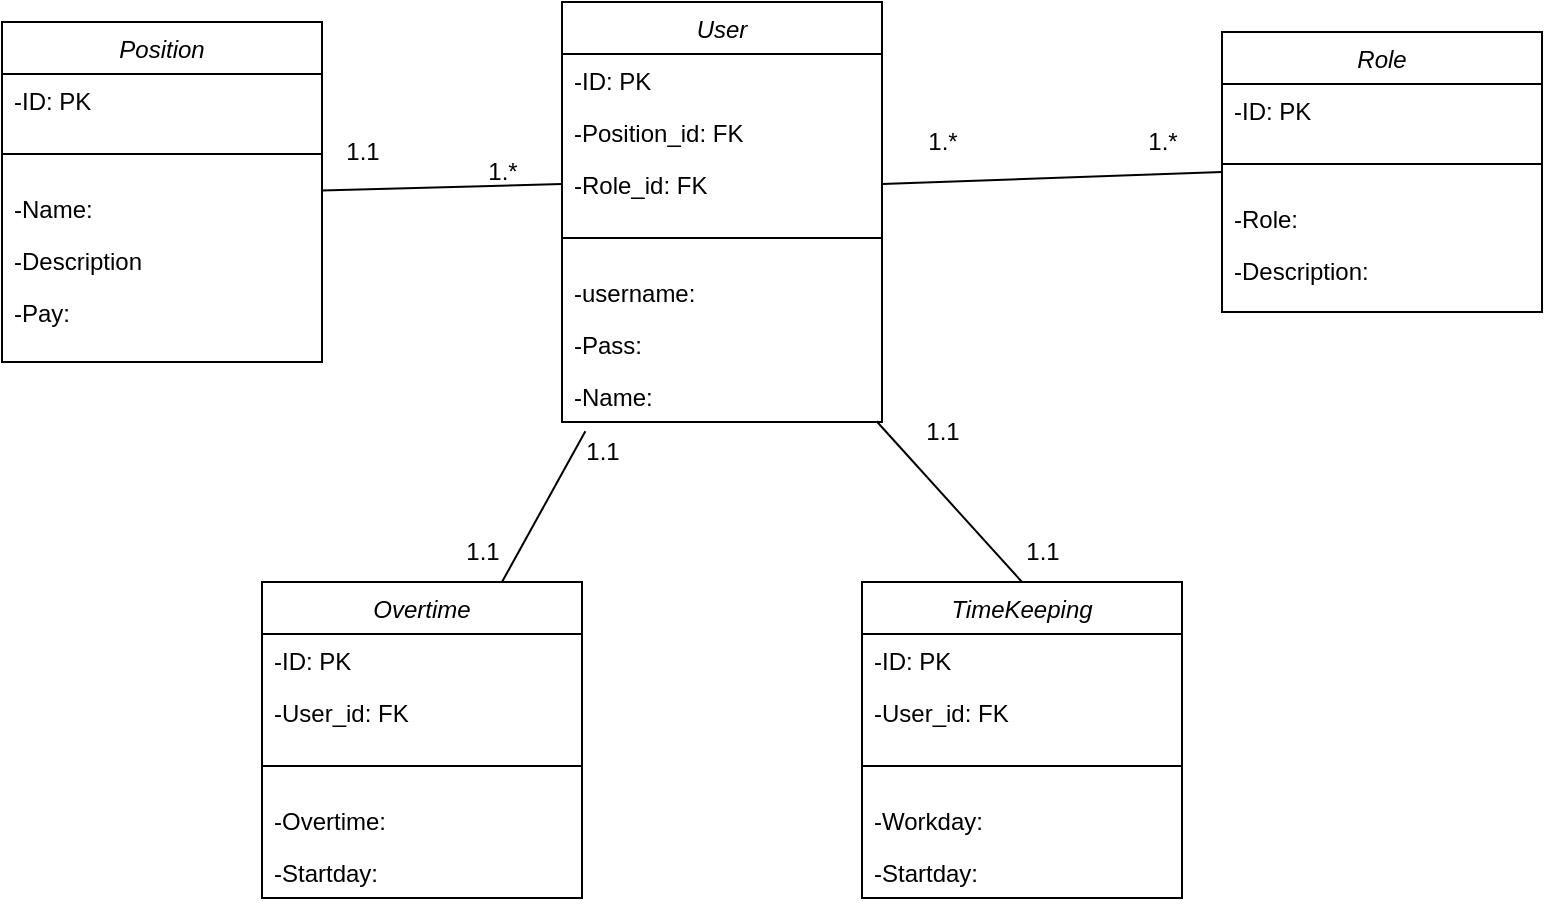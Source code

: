 <mxfile version="21.0.2" type="device"><diagram id="gkdBPtJRqNsCZIKuYp2M" name="Trang-1"><mxGraphModel dx="1290" dy="1788" grid="1" gridSize="10" guides="1" tooltips="1" connect="1" arrows="1" fold="1" page="1" pageScale="1" pageWidth="827" pageHeight="1169" math="0" shadow="0"><root><mxCell id="0"/><mxCell id="1" parent="0"/><mxCell id="haAtTTFFCpuJNxcUyIJ0-1" value="Position" style="swimlane;fontStyle=2;align=center;verticalAlign=top;childLayout=stackLayout;horizontal=1;startSize=26;horizontalStack=0;resizeParent=1;resizeLast=0;collapsible=1;marginBottom=0;rounded=0;shadow=0;strokeWidth=1;" parent="1" vertex="1"><mxGeometry x="40" y="-240" width="160" height="170" as="geometry"><mxRectangle x="230" y="140" width="160" height="26" as="alternateBounds"/></mxGeometry></mxCell><mxCell id="haAtTTFFCpuJNxcUyIJ0-2" value="-ID: PK" style="text;align=left;verticalAlign=top;spacingLeft=4;spacingRight=4;overflow=hidden;rotatable=0;points=[[0,0.5],[1,0.5]];portConstraint=eastwest;rounded=0;shadow=0;html=0;" parent="haAtTTFFCpuJNxcUyIJ0-1" vertex="1"><mxGeometry y="26" width="160" height="26" as="geometry"/></mxCell><mxCell id="haAtTTFFCpuJNxcUyIJ0-8" value="" style="line;html=1;strokeWidth=1;align=left;verticalAlign=middle;spacingTop=-1;spacingLeft=3;spacingRight=3;rotatable=0;labelPosition=right;points=[];portConstraint=eastwest;" parent="haAtTTFFCpuJNxcUyIJ0-1" vertex="1"><mxGeometry y="52" width="160" height="28" as="geometry"/></mxCell><mxCell id="haAtTTFFCpuJNxcUyIJ0-3" value="-Name:" style="text;align=left;verticalAlign=top;spacingLeft=4;spacingRight=4;overflow=hidden;rotatable=0;points=[[0,0.5],[1,0.5]];portConstraint=eastwest;" parent="haAtTTFFCpuJNxcUyIJ0-1" vertex="1"><mxGeometry y="80" width="160" height="26" as="geometry"/></mxCell><mxCell id="haAtTTFFCpuJNxcUyIJ0-14" value="-Description" style="text;align=left;verticalAlign=top;spacingLeft=4;spacingRight=4;overflow=hidden;rotatable=0;points=[[0,0.5],[1,0.5]];portConstraint=eastwest;" parent="haAtTTFFCpuJNxcUyIJ0-1" vertex="1"><mxGeometry y="106" width="160" height="26" as="geometry"/></mxCell><mxCell id="haAtTTFFCpuJNxcUyIJ0-15" value="-Pay:" style="text;align=left;verticalAlign=top;spacingLeft=4;spacingRight=4;overflow=hidden;rotatable=0;points=[[0,0.5],[1,0.5]];portConstraint=eastwest;" parent="haAtTTFFCpuJNxcUyIJ0-1" vertex="1"><mxGeometry y="132" width="160" height="26" as="geometry"/></mxCell><mxCell id="haAtTTFFCpuJNxcUyIJ0-16" value="User" style="swimlane;fontStyle=2;align=center;verticalAlign=top;childLayout=stackLayout;horizontal=1;startSize=26;horizontalStack=0;resizeParent=1;resizeLast=0;collapsible=1;marginBottom=0;rounded=0;shadow=0;strokeWidth=1;" parent="1" vertex="1"><mxGeometry x="320" y="-250" width="160" height="210" as="geometry"><mxRectangle x="230" y="140" width="160" height="26" as="alternateBounds"/></mxGeometry></mxCell><mxCell id="haAtTTFFCpuJNxcUyIJ0-17" value="-ID: PK" style="text;align=left;verticalAlign=top;spacingLeft=4;spacingRight=4;overflow=hidden;rotatable=0;points=[[0,0.5],[1,0.5]];portConstraint=eastwest;rounded=0;shadow=0;html=0;" parent="haAtTTFFCpuJNxcUyIJ0-16" vertex="1"><mxGeometry y="26" width="160" height="26" as="geometry"/></mxCell><mxCell id="haAtTTFFCpuJNxcUyIJ0-24" value="-Position_id: FK" style="text;align=left;verticalAlign=top;spacingLeft=4;spacingRight=4;overflow=hidden;rotatable=0;points=[[0,0.5],[1,0.5]];portConstraint=eastwest;" parent="haAtTTFFCpuJNxcUyIJ0-16" vertex="1"><mxGeometry y="52" width="160" height="26" as="geometry"/></mxCell><mxCell id="haAtTTFFCpuJNxcUyIJ0-32" value="-Role_id: FK" style="text;align=left;verticalAlign=top;spacingLeft=4;spacingRight=4;overflow=hidden;rotatable=0;points=[[0,0.5],[1,0.5]];portConstraint=eastwest;rounded=0;shadow=0;html=0;" parent="haAtTTFFCpuJNxcUyIJ0-16" vertex="1"><mxGeometry y="78" width="160" height="26" as="geometry"/></mxCell><mxCell id="haAtTTFFCpuJNxcUyIJ0-18" value="" style="line;html=1;strokeWidth=1;align=left;verticalAlign=middle;spacingTop=-1;spacingLeft=3;spacingRight=3;rotatable=0;labelPosition=right;points=[];portConstraint=eastwest;" parent="haAtTTFFCpuJNxcUyIJ0-16" vertex="1"><mxGeometry y="104" width="160" height="28" as="geometry"/></mxCell><mxCell id="haAtTTFFCpuJNxcUyIJ0-22" value="-username:" style="text;align=left;verticalAlign=top;spacingLeft=4;spacingRight=4;overflow=hidden;rotatable=0;points=[[0,0.5],[1,0.5]];portConstraint=eastwest;" parent="haAtTTFFCpuJNxcUyIJ0-16" vertex="1"><mxGeometry y="132" width="160" height="26" as="geometry"/></mxCell><mxCell id="haAtTTFFCpuJNxcUyIJ0-23" value="-Pass:" style="text;align=left;verticalAlign=top;spacingLeft=4;spacingRight=4;overflow=hidden;rotatable=0;points=[[0,0.5],[1,0.5]];portConstraint=eastwest;" parent="haAtTTFFCpuJNxcUyIJ0-16" vertex="1"><mxGeometry y="158" width="160" height="26" as="geometry"/></mxCell><mxCell id="haAtTTFFCpuJNxcUyIJ0-19" value="-Name:" style="text;align=left;verticalAlign=top;spacingLeft=4;spacingRight=4;overflow=hidden;rotatable=0;points=[[0,0.5],[1,0.5]];portConstraint=eastwest;" parent="haAtTTFFCpuJNxcUyIJ0-16" vertex="1"><mxGeometry y="184" width="160" height="26" as="geometry"/></mxCell><mxCell id="haAtTTFFCpuJNxcUyIJ0-25" value="Role" style="swimlane;fontStyle=2;align=center;verticalAlign=top;childLayout=stackLayout;horizontal=1;startSize=26;horizontalStack=0;resizeParent=1;resizeLast=0;collapsible=1;marginBottom=0;rounded=0;shadow=0;strokeWidth=1;" parent="1" vertex="1"><mxGeometry x="650" y="-235" width="160" height="140" as="geometry"><mxRectangle x="230" y="140" width="160" height="26" as="alternateBounds"/></mxGeometry></mxCell><mxCell id="haAtTTFFCpuJNxcUyIJ0-26" value="-ID: PK" style="text;align=left;verticalAlign=top;spacingLeft=4;spacingRight=4;overflow=hidden;rotatable=0;points=[[0,0.5],[1,0.5]];portConstraint=eastwest;rounded=0;shadow=0;html=0;" parent="haAtTTFFCpuJNxcUyIJ0-25" vertex="1"><mxGeometry y="26" width="160" height="26" as="geometry"/></mxCell><mxCell id="haAtTTFFCpuJNxcUyIJ0-28" value="" style="line;html=1;strokeWidth=1;align=left;verticalAlign=middle;spacingTop=-1;spacingLeft=3;spacingRight=3;rotatable=0;labelPosition=right;points=[];portConstraint=eastwest;" parent="haAtTTFFCpuJNxcUyIJ0-25" vertex="1"><mxGeometry y="52" width="160" height="28" as="geometry"/></mxCell><mxCell id="haAtTTFFCpuJNxcUyIJ0-29" value="-Role:" style="text;align=left;verticalAlign=top;spacingLeft=4;spacingRight=4;overflow=hidden;rotatable=0;points=[[0,0.5],[1,0.5]];portConstraint=eastwest;" parent="haAtTTFFCpuJNxcUyIJ0-25" vertex="1"><mxGeometry y="80" width="160" height="26" as="geometry"/></mxCell><mxCell id="haAtTTFFCpuJNxcUyIJ0-30" value="-Description:" style="text;align=left;verticalAlign=top;spacingLeft=4;spacingRight=4;overflow=hidden;rotatable=0;points=[[0,0.5],[1,0.5]];portConstraint=eastwest;" parent="haAtTTFFCpuJNxcUyIJ0-25" vertex="1"><mxGeometry y="106" width="160" height="26" as="geometry"/></mxCell><mxCell id="haAtTTFFCpuJNxcUyIJ0-33" value="TimeKeeping" style="swimlane;fontStyle=2;align=center;verticalAlign=top;childLayout=stackLayout;horizontal=1;startSize=26;horizontalStack=0;resizeParent=1;resizeLast=0;collapsible=1;marginBottom=0;rounded=0;shadow=0;strokeWidth=1;" parent="1" vertex="1"><mxGeometry x="470" y="40" width="160" height="158" as="geometry"><mxRectangle x="230" y="140" width="160" height="26" as="alternateBounds"/></mxGeometry></mxCell><mxCell id="haAtTTFFCpuJNxcUyIJ0-34" value="-ID: PK" style="text;align=left;verticalAlign=top;spacingLeft=4;spacingRight=4;overflow=hidden;rotatable=0;points=[[0,0.5],[1,0.5]];portConstraint=eastwest;rounded=0;shadow=0;html=0;" parent="haAtTTFFCpuJNxcUyIJ0-33" vertex="1"><mxGeometry y="26" width="160" height="26" as="geometry"/></mxCell><mxCell id="haAtTTFFCpuJNxcUyIJ0-38" value="-User_id: FK" style="text;align=left;verticalAlign=top;spacingLeft=4;spacingRight=4;overflow=hidden;rotatable=0;points=[[0,0.5],[1,0.5]];portConstraint=eastwest;rounded=0;shadow=0;html=0;" parent="haAtTTFFCpuJNxcUyIJ0-33" vertex="1"><mxGeometry y="52" width="160" height="26" as="geometry"/></mxCell><mxCell id="haAtTTFFCpuJNxcUyIJ0-35" value="" style="line;html=1;strokeWidth=1;align=left;verticalAlign=middle;spacingTop=-1;spacingLeft=3;spacingRight=3;rotatable=0;labelPosition=right;points=[];portConstraint=eastwest;" parent="haAtTTFFCpuJNxcUyIJ0-33" vertex="1"><mxGeometry y="78" width="160" height="28" as="geometry"/></mxCell><mxCell id="haAtTTFFCpuJNxcUyIJ0-36" value="-Workday:" style="text;align=left;verticalAlign=top;spacingLeft=4;spacingRight=4;overflow=hidden;rotatable=0;points=[[0,0.5],[1,0.5]];portConstraint=eastwest;" parent="haAtTTFFCpuJNxcUyIJ0-33" vertex="1"><mxGeometry y="106" width="160" height="26" as="geometry"/></mxCell><mxCell id="haAtTTFFCpuJNxcUyIJ0-37" value="-Startday:" style="text;align=left;verticalAlign=top;spacingLeft=4;spacingRight=4;overflow=hidden;rotatable=0;points=[[0,0.5],[1,0.5]];portConstraint=eastwest;" parent="haAtTTFFCpuJNxcUyIJ0-33" vertex="1"><mxGeometry y="132" width="160" height="26" as="geometry"/></mxCell><mxCell id="haAtTTFFCpuJNxcUyIJ0-40" value="Overtime" style="swimlane;fontStyle=2;align=center;verticalAlign=top;childLayout=stackLayout;horizontal=1;startSize=26;horizontalStack=0;resizeParent=1;resizeLast=0;collapsible=1;marginBottom=0;rounded=0;shadow=0;strokeWidth=1;" parent="1" vertex="1"><mxGeometry x="170" y="40" width="160" height="158" as="geometry"><mxRectangle x="230" y="140" width="160" height="26" as="alternateBounds"/></mxGeometry></mxCell><mxCell id="haAtTTFFCpuJNxcUyIJ0-41" value="-ID: PK" style="text;align=left;verticalAlign=top;spacingLeft=4;spacingRight=4;overflow=hidden;rotatable=0;points=[[0,0.5],[1,0.5]];portConstraint=eastwest;rounded=0;shadow=0;html=0;" parent="haAtTTFFCpuJNxcUyIJ0-40" vertex="1"><mxGeometry y="26" width="160" height="26" as="geometry"/></mxCell><mxCell id="haAtTTFFCpuJNxcUyIJ0-42" value="-User_id: FK" style="text;align=left;verticalAlign=top;spacingLeft=4;spacingRight=4;overflow=hidden;rotatable=0;points=[[0,0.5],[1,0.5]];portConstraint=eastwest;rounded=0;shadow=0;html=0;" parent="haAtTTFFCpuJNxcUyIJ0-40" vertex="1"><mxGeometry y="52" width="160" height="26" as="geometry"/></mxCell><mxCell id="haAtTTFFCpuJNxcUyIJ0-43" value="" style="line;html=1;strokeWidth=1;align=left;verticalAlign=middle;spacingTop=-1;spacingLeft=3;spacingRight=3;rotatable=0;labelPosition=right;points=[];portConstraint=eastwest;" parent="haAtTTFFCpuJNxcUyIJ0-40" vertex="1"><mxGeometry y="78" width="160" height="28" as="geometry"/></mxCell><mxCell id="haAtTTFFCpuJNxcUyIJ0-44" value="-Overtime:" style="text;align=left;verticalAlign=top;spacingLeft=4;spacingRight=4;overflow=hidden;rotatable=0;points=[[0,0.5],[1,0.5]];portConstraint=eastwest;" parent="haAtTTFFCpuJNxcUyIJ0-40" vertex="1"><mxGeometry y="106" width="160" height="26" as="geometry"/></mxCell><mxCell id="haAtTTFFCpuJNxcUyIJ0-45" value="-Startday:" style="text;align=left;verticalAlign=top;spacingLeft=4;spacingRight=4;overflow=hidden;rotatable=0;points=[[0,0.5],[1,0.5]];portConstraint=eastwest;" parent="haAtTTFFCpuJNxcUyIJ0-40" vertex="1"><mxGeometry y="132" width="160" height="26" as="geometry"/></mxCell><mxCell id="haAtTTFFCpuJNxcUyIJ0-47" value="" style="endArrow=none;html=1;rounded=0;entryX=0;entryY=0.5;entryDx=0;entryDy=0;exitX=0.998;exitY=0.162;exitDx=0;exitDy=0;exitPerimeter=0;" parent="1" source="haAtTTFFCpuJNxcUyIJ0-3" target="haAtTTFFCpuJNxcUyIJ0-32" edge="1"><mxGeometry width="50" height="50" relative="1" as="geometry"><mxPoint x="140" y="-250" as="sourcePoint"/><mxPoint x="190" y="-300" as="targetPoint"/></mxGeometry></mxCell><mxCell id="haAtTTFFCpuJNxcUyIJ0-48" value="1.1" style="text;html=1;align=center;verticalAlign=middle;resizable=0;points=[];autosize=1;strokeColor=none;fillColor=none;" parent="1" vertex="1"><mxGeometry x="200" y="-190" width="40" height="30" as="geometry"/></mxCell><mxCell id="haAtTTFFCpuJNxcUyIJ0-49" value="1.*" style="text;html=1;align=center;verticalAlign=middle;resizable=0;points=[];autosize=1;strokeColor=none;fillColor=none;" parent="1" vertex="1"><mxGeometry x="270" y="-180" width="40" height="30" as="geometry"/></mxCell><mxCell id="haAtTTFFCpuJNxcUyIJ0-51" value="" style="endArrow=none;html=1;rounded=0;entryX=0.073;entryY=1.177;entryDx=0;entryDy=0;entryPerimeter=0;exitX=0.75;exitY=0;exitDx=0;exitDy=0;" parent="1" source="haAtTTFFCpuJNxcUyIJ0-40" target="haAtTTFFCpuJNxcUyIJ0-19" edge="1"><mxGeometry width="50" height="50" relative="1" as="geometry"><mxPoint x="590" y="-20" as="sourcePoint"/><mxPoint x="640" y="-70" as="targetPoint"/></mxGeometry></mxCell><mxCell id="haAtTTFFCpuJNxcUyIJ0-52" value="1.1" style="text;html=1;align=center;verticalAlign=middle;resizable=0;points=[];autosize=1;strokeColor=none;fillColor=none;" parent="1" vertex="1"><mxGeometry x="320" y="-40" width="40" height="30" as="geometry"/></mxCell><mxCell id="haAtTTFFCpuJNxcUyIJ0-53" value="1.1" style="text;html=1;align=center;verticalAlign=middle;resizable=0;points=[];autosize=1;strokeColor=none;fillColor=none;" parent="1" vertex="1"><mxGeometry x="260" y="10" width="40" height="30" as="geometry"/></mxCell><mxCell id="rDZqerOa1WW96wFiug1i-1" value="" style="endArrow=none;html=1;rounded=0;entryX=0;entryY=0.5;entryDx=0;entryDy=0;exitX=1;exitY=0.5;exitDx=0;exitDy=0;" edge="1" parent="1" source="haAtTTFFCpuJNxcUyIJ0-32" target="haAtTTFFCpuJNxcUyIJ0-25"><mxGeometry width="50" height="50" relative="1" as="geometry"><mxPoint x="570" y="-127.5" as="sourcePoint"/><mxPoint x="612" y="-202.5" as="targetPoint"/></mxGeometry></mxCell><mxCell id="rDZqerOa1WW96wFiug1i-2" value="1.*" style="text;html=1;align=center;verticalAlign=middle;resizable=0;points=[];autosize=1;strokeColor=none;fillColor=none;" vertex="1" parent="1"><mxGeometry x="490" y="-195" width="40" height="30" as="geometry"/></mxCell><mxCell id="rDZqerOa1WW96wFiug1i-3" value="1.*" style="text;html=1;align=center;verticalAlign=middle;resizable=0;points=[];autosize=1;strokeColor=none;fillColor=none;" vertex="1" parent="1"><mxGeometry x="600" y="-195" width="40" height="30" as="geometry"/></mxCell><mxCell id="rDZqerOa1WW96wFiug1i-4" value="" style="endArrow=none;html=1;rounded=0;entryX=0.983;entryY=0.985;entryDx=0;entryDy=0;entryPerimeter=0;exitX=0.5;exitY=0;exitDx=0;exitDy=0;" edge="1" parent="1" source="haAtTTFFCpuJNxcUyIJ0-33" target="haAtTTFFCpuJNxcUyIJ0-19"><mxGeometry width="50" height="50" relative="1" as="geometry"><mxPoint x="300" y="50" as="sourcePoint"/><mxPoint x="342" y="-25" as="targetPoint"/></mxGeometry></mxCell><mxCell id="rDZqerOa1WW96wFiug1i-5" value="1.1" style="text;html=1;align=center;verticalAlign=middle;resizable=0;points=[];autosize=1;strokeColor=none;fillColor=none;" vertex="1" parent="1"><mxGeometry x="490" y="-50" width="40" height="30" as="geometry"/></mxCell><mxCell id="rDZqerOa1WW96wFiug1i-6" value="1.1" style="text;html=1;align=center;verticalAlign=middle;resizable=0;points=[];autosize=1;strokeColor=none;fillColor=none;" vertex="1" parent="1"><mxGeometry x="540" y="10" width="40" height="30" as="geometry"/></mxCell></root></mxGraphModel></diagram></mxfile>